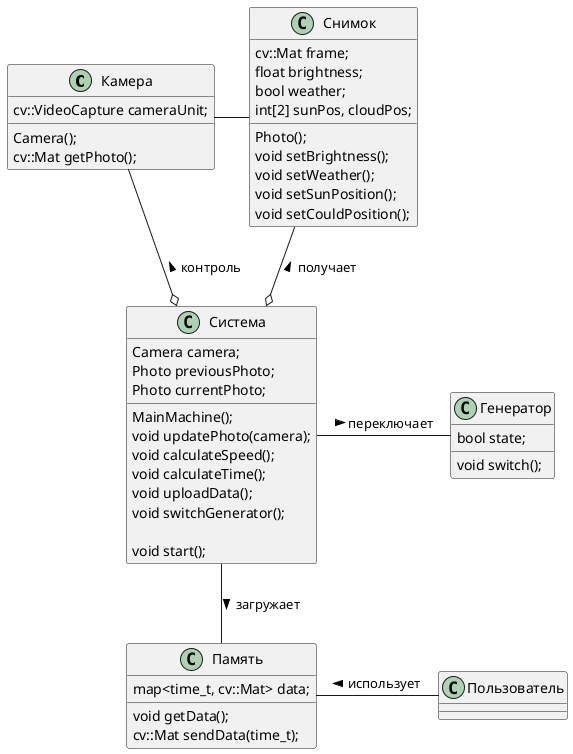 @startuml
class Камера
{
   cv::VideoCapture cameraUnit;

   Camera();
   cv::Mat getPhoto();
}

class Снимок
{
   cv::Mat frame;
   float brightness;
   bool weather;
   int[2] sunPos, cloudPos;

   Photo();
   void setBrightness();
   void setWeather();
   void setSunPosition();
   void setCouldPosition();
}

class Система
{
   Camera camera;
   Photo previousPhoto;
   Photo currentPhoto;
   
   MainMachine();
   void updatePhoto(camera);
   void calculateSpeed();
   void calculateTime();
   void uploadData();
   void switchGenerator();

   void start();
}

class Генератор
{
   bool state;

   void switch();
}

class Память
{
  map<time_t, cv::Mat> data;

  void getData();
  cv::Mat sendData(time_t);
}

Камера -o Система : контроль <
Снимок --o Система : получает <
Камера - Снимок
Система - Генератор : переключает >
Система -- Память : загружает >
Память - Пользователь: использует <
@enduml
